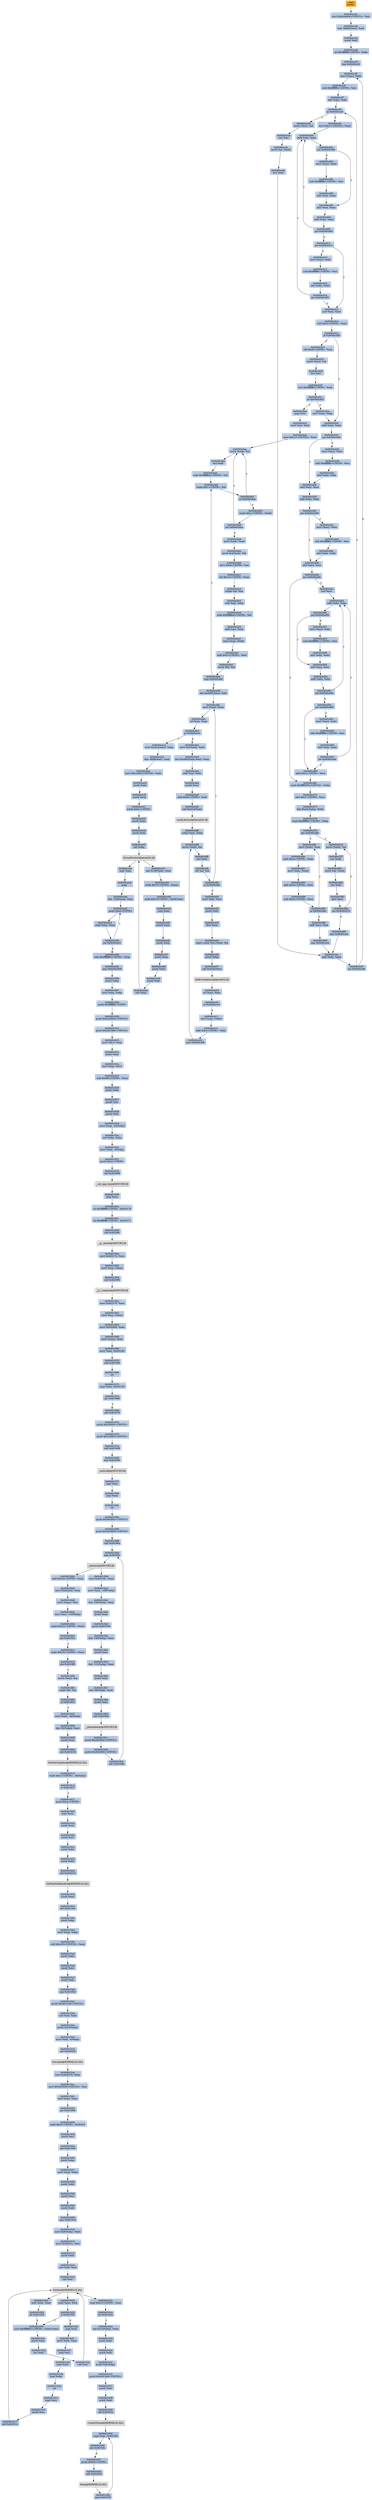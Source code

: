 digraph G {
node[shape=rectangle,style=filled,fillcolor=lightsteelblue,color=lightsteelblue]
bgcolor="transparent"
a0x0040ccd0pusha_[label="start\npusha ",color="lightgrey",fillcolor="orange"];
a0x0040ccd1movl_0x40a000UINT32_esi[label="0x0040ccd1\nmovl $0x40a000<UINT32>, %esi"];
a0x0040ccd6leal__36864esi__edi[label="0x0040ccd6\nleal -36864(%esi), %edi"];
a0x0040ccdcpushl_edi[label="0x0040ccdc\npushl %edi"];
a0x0040ccddorl_0xffffffffUINT8_ebp[label="0x0040ccdd\norl $0xffffffff<UINT8>, %ebp"];
a0x0040cce0jmp_0x0040ccf2[label="0x0040cce0\njmp 0x0040ccf2"];
a0x0040ccf2movl_esi__ebx[label="0x0040ccf2\nmovl (%esi), %ebx"];
a0x0040ccf4subl_0xfffffffcUINT8_esi[label="0x0040ccf4\nsubl $0xfffffffc<UINT8>, %esi"];
a0x0040ccf7adcl_ebx_ebx[label="0x0040ccf7\nadcl %ebx, %ebx"];
a0x0040ccf9jb_0x0040cce8[label="0x0040ccf9\njb 0x0040cce8"];
a0x0040cce8movb_esi__al[label="0x0040cce8\nmovb (%esi), %al"];
a0x0040cceaincl_esi[label="0x0040ccea\nincl %esi"];
a0x0040ccebmovb_al_edi_[label="0x0040cceb\nmovb %al, (%edi)"];
a0x0040ccedincl_edi[label="0x0040cced\nincl %edi"];
a0x0040cceeaddl_ebx_ebx[label="0x0040ccee\naddl %ebx, %ebx"];
a0x0040ccf0jne_0x0040ccf9[label="0x0040ccf0\njne 0x0040ccf9"];
a0x0040ccfbmovl_0x1UINT32_eax[label="0x0040ccfb\nmovl $0x1<UINT32>, %eax"];
a0x0040cd00addl_ebx_ebx[label="0x0040cd00\naddl %ebx, %ebx"];
a0x0040cd02jne_0x0040cd0b[label="0x0040cd02\njne 0x0040cd0b"];
a0x0040cd0badcl_eax_eax[label="0x0040cd0b\nadcl %eax, %eax"];
a0x0040cd0daddl_ebx_ebx[label="0x0040cd0d\naddl %ebx, %ebx"];
a0x0040cd0fjae_0x0040cd00[label="0x0040cd0f\njae 0x0040cd00"];
a0x0040cd11jne_0x0040cd1c[label="0x0040cd11\njne 0x0040cd1c"];
a0x0040cd1cxorl_ecx_ecx[label="0x0040cd1c\nxorl %ecx, %ecx"];
a0x0040cd1esubl_0x3UINT8_eax[label="0x0040cd1e\nsubl $0x3<UINT8>, %eax"];
a0x0040cd21jb_0x0040cd30[label="0x0040cd21\njb 0x0040cd30"];
a0x0040cd23shll_0x8UINT8_eax[label="0x0040cd23\nshll $0x8<UINT8>, %eax"];
a0x0040cd26movb_esi__al[label="0x0040cd26\nmovb (%esi), %al"];
a0x0040cd28incl_esi[label="0x0040cd28\nincl %esi"];
a0x0040cd29xorl_0xffffffffUINT8_eax[label="0x0040cd29\nxorl $0xffffffff<UINT8>, %eax"];
a0x0040cd2cje_0x0040cda2[label="0x0040cd2c\nje 0x0040cda2"];
a0x0040cd2emovl_eax_ebp[label="0x0040cd2e\nmovl %eax, %ebp"];
a0x0040cd30addl_ebx_ebx[label="0x0040cd30\naddl %ebx, %ebx"];
a0x0040cd32jne_0x0040cd3b[label="0x0040cd32\njne 0x0040cd3b"];
a0x0040cd3badcl_ecx_ecx[label="0x0040cd3b\nadcl %ecx, %ecx"];
a0x0040cd3daddl_ebx_ebx[label="0x0040cd3d\naddl %ebx, %ebx"];
a0x0040cd3fjne_0x0040cd48[label="0x0040cd3f\njne 0x0040cd48"];
a0x0040cd48adcl_ecx_ecx[label="0x0040cd48\nadcl %ecx, %ecx"];
a0x0040cd4ajne_0x0040cd6c[label="0x0040cd4a\njne 0x0040cd6c"];
a0x0040cd6ccmpl_0xfffff300UINT32_ebp[label="0x0040cd6c\ncmpl $0xfffff300<UINT32>, %ebp"];
a0x0040cd72adcl_0x1UINT8_ecx[label="0x0040cd72\nadcl $0x1<UINT8>, %ecx"];
a0x0040cd75leal_ediebp__edx[label="0x0040cd75\nleal (%edi,%ebp), %edx"];
a0x0040cd78cmpl_0xfffffffcUINT8_ebp[label="0x0040cd78\ncmpl $0xfffffffc<UINT8>, %ebp"];
a0x0040cd7bjbe_0x0040cd8c[label="0x0040cd7b\njbe 0x0040cd8c"];
a0x0040cd8cmovl_edx__eax[label="0x0040cd8c\nmovl (%edx), %eax"];
a0x0040cd8eaddl_0x4UINT8_edx[label="0x0040cd8e\naddl $0x4<UINT8>, %edx"];
a0x0040cd91movl_eax_edi_[label="0x0040cd91\nmovl %eax, (%edi)"];
a0x0040cd93addl_0x4UINT8_edi[label="0x0040cd93\naddl $0x4<UINT8>, %edi"];
a0x0040cd96subl_0x4UINT8_ecx[label="0x0040cd96\nsubl $0x4<UINT8>, %ecx"];
a0x0040cd99ja_0x0040cd8c[label="0x0040cd99\nja 0x0040cd8c"];
a0x0040cd9baddl_ecx_edi[label="0x0040cd9b\naddl %ecx, %edi"];
a0x0040cd9djmp_0x0040ccee[label="0x0040cd9d\njmp 0x0040ccee"];
a0x0040cd13movl_esi__ebx[label="0x0040cd13\nmovl (%esi), %ebx"];
a0x0040cd15subl_0xfffffffcUINT8_esi[label="0x0040cd15\nsubl $0xfffffffc<UINT8>, %esi"];
a0x0040cd18adcl_ebx_ebx[label="0x0040cd18\nadcl %ebx, %ebx"];
a0x0040cd1ajae_0x0040cd00[label="0x0040cd1a\njae 0x0040cd00"];
a0x0040cd41movl_esi__ebx[label="0x0040cd41\nmovl (%esi), %ebx"];
a0x0040cd43subl_0xfffffffcUINT8_esi[label="0x0040cd43\nsubl $0xfffffffc<UINT8>, %esi"];
a0x0040cd46adcl_ebx_ebx[label="0x0040cd46\nadcl %ebx, %ebx"];
a0x0040cd7dmovb_edx__al[label="0x0040cd7d\nmovb (%edx), %al"];
a0x0040cd7fincl_edx[label="0x0040cd7f\nincl %edx"];
a0x0040cd80movb_al_edi_[label="0x0040cd80\nmovb %al, (%edi)"];
a0x0040cd82incl_edi[label="0x0040cd82\nincl %edi"];
a0x0040cd83decl_ecx[label="0x0040cd83\ndecl %ecx"];
a0x0040cd84jne_0x0040cd7d[label="0x0040cd84\njne 0x0040cd7d"];
a0x0040cd86jmp_0x0040ccee[label="0x0040cd86\njmp 0x0040ccee"];
a0x0040cd04movl_esi__ebx[label="0x0040cd04\nmovl (%esi), %ebx"];
a0x0040cd06subl_0xfffffffcUINT8_esi[label="0x0040cd06\nsubl $0xfffffffc<UINT8>, %esi"];
a0x0040cd09adcl_ebx_ebx[label="0x0040cd09\nadcl %ebx, %ebx"];
a0x0040cd4cincl_ecx[label="0x0040cd4c\nincl %ecx"];
a0x0040cd4daddl_ebx_ebx[label="0x0040cd4d\naddl %ebx, %ebx"];
a0x0040cd4fjne_0x0040cd58[label="0x0040cd4f\njne 0x0040cd58"];
a0x0040cd58adcl_ecx_ecx[label="0x0040cd58\nadcl %ecx, %ecx"];
a0x0040cd5aaddl_ebx_ebx[label="0x0040cd5a\naddl %ebx, %ebx"];
a0x0040cd5cjae_0x0040cd4d[label="0x0040cd5c\njae 0x0040cd4d"];
a0x0040cd5ejne_0x0040cd69[label="0x0040cd5e\njne 0x0040cd69"];
a0x0040cd69addl_0x2UINT8_ecx[label="0x0040cd69\naddl $0x2<UINT8>, %ecx"];
a0x0040cd34movl_esi__ebx[label="0x0040cd34\nmovl (%esi), %ebx"];
a0x0040cd36subl_0xfffffffcUINT8_esi[label="0x0040cd36\nsubl $0xfffffffc<UINT8>, %esi"];
a0x0040cd39adcl_ebx_ebx[label="0x0040cd39\nadcl %ebx, %ebx"];
a0x0040cd60movl_esi__ebx[label="0x0040cd60\nmovl (%esi), %ebx"];
a0x0040cd62subl_0xfffffffcUINT8_esi[label="0x0040cd62\nsubl $0xfffffffc<UINT8>, %esi"];
a0x0040cd65adcl_ebx_ebx[label="0x0040cd65\nadcl %ebx, %ebx"];
a0x0040cd67jae_0x0040cd4d[label="0x0040cd67\njae 0x0040cd4d"];
a0x0040cd51movl_esi__ebx[label="0x0040cd51\nmovl (%esi), %ebx"];
a0x0040cd53subl_0xfffffffcUINT8_esi[label="0x0040cd53\nsubl $0xfffffffc<UINT8>, %esi"];
a0x0040cd56adcl_ebx_ebx[label="0x0040cd56\nadcl %ebx, %ebx"];
a0x0040cda2popl_esi[label="0x0040cda2\npopl %esi"];
a0x0040cda3movl_esi_edi[label="0x0040cda3\nmovl %esi, %edi"];
a0x0040cda5movl_0x13UINT32_ecx[label="0x0040cda5\nmovl $0x13<UINT32>, %ecx"];
a0x0040cdaamovb_edi__al[label="0x0040cdaa\nmovb (%edi), %al"];
a0x0040cdacincl_edi[label="0x0040cdac\nincl %edi"];
a0x0040cdadsubb_0xffffffe8UINT8_al[label="0x0040cdad\nsubb $0xffffffe8<UINT8>, %al"];
a0x0040cdafcmpb_0x1UINT8_al[label="0x0040cdaf\ncmpb $0x1<UINT8>, %al"];
a0x0040cdb1ja_0x0040cdaa[label="0x0040cdb1\nja 0x0040cdaa"];
a0x0040cdb3cmpb_0x1UINT8_edi_[label="0x0040cdb3\ncmpb $0x1<UINT8>, (%edi)"];
a0x0040cdb6jne_0x0040cdaa[label="0x0040cdb6\njne 0x0040cdaa"];
a0x0040cdb8movl_edi__eax[label="0x0040cdb8\nmovl (%edi), %eax"];
a0x0040cdbamovb_0x4edi__bl[label="0x0040cdba\nmovb 0x4(%edi), %bl"];
a0x0040cdbdshrw_0x8UINT8_ax[label="0x0040cdbd\nshrw $0x8<UINT8>, %ax"];
a0x0040cdc1roll_0x10UINT8_eax[label="0x0040cdc1\nroll $0x10<UINT8>, %eax"];
a0x0040cdc4xchgb_al_ah[label="0x0040cdc4\nxchgb %al, %ah"];
a0x0040cdc6subl_edi_eax[label="0x0040cdc6\nsubl %edi, %eax"];
a0x0040cdc8subb_0xffffffe8UINT8_bl[label="0x0040cdc8\nsubb $0xffffffe8<UINT8>, %bl"];
a0x0040cdcbaddl_esi_eax[label="0x0040cdcb\naddl %esi, %eax"];
a0x0040cdcdmovl_eax_edi_[label="0x0040cdcd\nmovl %eax, (%edi)"];
a0x0040cdcfaddl_0x5UINT8_edi[label="0x0040cdcf\naddl $0x5<UINT8>, %edi"];
a0x0040cdd2movb_bl_al[label="0x0040cdd2\nmovb %bl, %al"];
a0x0040cdd4loop_0x0040cdaf[label="0x0040cdd4\nloop 0x0040cdaf"];
a0x0040cdd6leal_0xa000esi__edi[label="0x0040cdd6\nleal 0xa000(%esi), %edi"];
a0x0040cddcmovl_edi__eax[label="0x0040cddc\nmovl (%edi), %eax"];
a0x0040cddeorl_eax_eax[label="0x0040cdde\norl %eax, %eax"];
a0x0040cde0je_0x0040ce1e[label="0x0040cde0\nje 0x0040ce1e"];
a0x0040cde2movl_0x4edi__ebx[label="0x0040cde2\nmovl 0x4(%edi), %ebx"];
a0x0040cde5leal_0xc060eaxesi__eax[label="0x0040cde5\nleal 0xc060(%eax,%esi), %eax"];
a0x0040cdecaddl_esi_ebx[label="0x0040cdec\naddl %esi, %ebx"];
a0x0040cdeepushl_eax[label="0x0040cdee\npushl %eax"];
a0x0040cdefaddl_0x8UINT8_edi[label="0x0040cdef\naddl $0x8<UINT8>, %edi"];
a0x0040cdf2call_0xc0c4esi_[label="0x0040cdf2\ncall 0xc0c4(%esi)"];
LoadLibraryA_kernel32_dll[label="LoadLibraryA@kernel32.dll",color="lightgrey",fillcolor="lightgrey"];
a0x0040cdf8xchgl_eax_ebp[label="0x0040cdf8\nxchgl %eax, %ebp"];
a0x0040cdf9movb_edi__al[label="0x0040cdf9\nmovb (%edi), %al"];
a0x0040cdfbincl_edi[label="0x0040cdfb\nincl %edi"];
a0x0040cdfcorb_al_al[label="0x0040cdfc\norb %al, %al"];
a0x0040cdfeje_0x0040cddc[label="0x0040cdfe\nje 0x0040cddc"];
a0x0040ce00movl_edi_ecx[label="0x0040ce00\nmovl %edi, %ecx"];
a0x0040ce02pushl_edi[label="0x0040ce02\npushl %edi"];
a0x0040ce03decl_eax[label="0x0040ce03\ndecl %eax"];
a0x0040ce04repnz_scasb_es_edi__al[label="0x0040ce04\nrepnz scasb %es:(%edi), %al"];
a0x0040ce06pushl_ebp[label="0x0040ce06\npushl %ebp"];
a0x0040ce07call_0xc0c8esi_[label="0x0040ce07\ncall 0xc0c8(%esi)"];
GetProcAddress_kernel32_dll[label="GetProcAddress@kernel32.dll",color="lightgrey",fillcolor="lightgrey"];
a0x0040ce0dorl_eax_eax[label="0x0040ce0d\norl %eax, %eax"];
a0x0040ce0fje_0x0040ce18[label="0x0040ce0f\nje 0x0040ce18"];
a0x0040ce11movl_eax_ebx_[label="0x0040ce11\nmovl %eax, (%ebx)"];
a0x0040ce13addl_0x4UINT8_ebx[label="0x0040ce13\naddl $0x4<UINT8>, %ebx"];
a0x0040ce16jmp_0x0040cdf9[label="0x0040ce16\njmp 0x0040cdf9"];
a0x0040ce1emovl_0xc0ccesi__ebp[label="0x0040ce1e\nmovl 0xc0cc(%esi), %ebp"];
a0x0040ce24leal__4096esi__edi[label="0x0040ce24\nleal -4096(%esi), %edi"];
a0x0040ce2amovl_0x1000UINT32_ebx[label="0x0040ce2a\nmovl $0x1000<UINT32>, %ebx"];
a0x0040ce2fpushl_eax[label="0x0040ce2f\npushl %eax"];
a0x0040ce30pushl_esp[label="0x0040ce30\npushl %esp"];
a0x0040ce31pushl_0x4UINT8[label="0x0040ce31\npushl $0x4<UINT8>"];
a0x0040ce33pushl_ebx[label="0x0040ce33\npushl %ebx"];
a0x0040ce34pushl_edi[label="0x0040ce34\npushl %edi"];
a0x0040ce35call_ebp[label="0x0040ce35\ncall %ebp"];
VirtualProtect_kernel32_dll[label="VirtualProtect@kernel32.dll",color="lightgrey",fillcolor="lightgrey"];
a0x0040ce37leal_0x1ffedi__eax[label="0x0040ce37\nleal 0x1ff(%edi), %eax"];
a0x0040ce3dandb_0x7fUINT8_eax_[label="0x0040ce3d\nandb $0x7f<UINT8>, (%eax)"];
a0x0040ce40andb_0x7fUINT8_0x28eax_[label="0x0040ce40\nandb $0x7f<UINT8>, 0x28(%eax)"];
a0x0040ce44popl_eax[label="0x0040ce44\npopl %eax"];
a0x0040ce45pushl_eax[label="0x0040ce45\npushl %eax"];
a0x0040ce46pushl_esp[label="0x0040ce46\npushl %esp"];
a0x0040ce47pushl_eax[label="0x0040ce47\npushl %eax"];
a0x0040ce48pushl_ebx[label="0x0040ce48\npushl %ebx"];
a0x0040ce49pushl_edi[label="0x0040ce49\npushl %edi"];
a0x0040ce4acall_ebp[label="0x0040ce4a\ncall %ebp"];
a0x0040ce4cpopl_eax[label="0x0040ce4c\npopl %eax"];
a0x0040ce4dpopa_[label="0x0040ce4d\npopa "];
a0x0040ce4eleal__128esp__eax[label="0x0040ce4e\nleal -128(%esp), %eax"];
a0x0040ce52pushl_0x0UINT8[label="0x0040ce52\npushl $0x0<UINT8>"];
a0x0040ce54cmpl_eax_esp[label="0x0040ce54\ncmpl %eax, %esp"];
a0x0040ce56jne_0x0040ce52[label="0x0040ce56\njne 0x0040ce52"];
a0x0040ce58subl_0xffffff80UINT8_esp[label="0x0040ce58\nsubl $0xffffff80<UINT8>, %esp"];
a0x0040ce5bjmp_0x00401806[label="0x0040ce5b\njmp 0x00401806"];
a0x00401806pushl_ebp[label="0x00401806\npushl %ebp"];
a0x00401807movl_esp_ebp[label="0x00401807\nmovl %esp, %ebp"];
a0x00401809pushl_0xffffffffUINT8[label="0x00401809\npushl $0xffffffff<UINT8>"];
a0x0040180bpushl_0x4020d0UINT32[label="0x0040180b\npushl $0x4020d0<UINT32>"];
a0x00401810pushl_0x401990UINT32[label="0x00401810\npushl $0x401990<UINT32>"];
a0x00401815movl_fs_0_eax[label="0x00401815\nmovl %fs:0, %eax"];
a0x0040181bpushl_eax[label="0x0040181b\npushl %eax"];
a0x0040181cmovl_esp_fs_0[label="0x0040181c\nmovl %esp, %fs:0"];
a0x00401823subl_0x68UINT8_esp[label="0x00401823\nsubl $0x68<UINT8>, %esp"];
a0x00401826pushl_ebx[label="0x00401826\npushl %ebx"];
a0x00401827pushl_esi[label="0x00401827\npushl %esi"];
a0x00401828pushl_edi[label="0x00401828\npushl %edi"];
a0x00401829movl_esp__24ebp_[label="0x00401829\nmovl %esp, -24(%ebp)"];
a0x0040182cxorl_ebx_ebx[label="0x0040182c\nxorl %ebx, %ebx"];
a0x0040182emovl_ebx__4ebp_[label="0x0040182e\nmovl %ebx, -4(%ebp)"];
a0x00401831pushl_0x2UINT8[label="0x00401831\npushl $0x2<UINT8>"];
a0x00401833call_0x402088[label="0x00401833\ncall 0x402088"];
a__set_app_type_MSVCRT_dll[label="__set_app_type@MSVCRT.dll",color="lightgrey",fillcolor="lightgrey"];
a0x00401839popl_ecx[label="0x00401839\npopl %ecx"];
a0x0040183aorl_0xffffffffUINT8_0x403178[label="0x0040183a\norl $0xffffffff<UINT8>, 0x403178"];
a0x00401841orl_0xffffffffUINT8_0x40317c[label="0x00401841\norl $0xffffffff<UINT8>, 0x40317c"];
a0x00401848call_0x40208c[label="0x00401848\ncall 0x40208c"];
a__p__fmode_MSVCRT_dll[label="__p__fmode@MSVCRT.dll",color="lightgrey",fillcolor="lightgrey"];
a0x0040184emovl_0x403174_ecx[label="0x0040184e\nmovl 0x403174, %ecx"];
a0x00401854movl_ecx_eax_[label="0x00401854\nmovl %ecx, (%eax)"];
a0x00401856call_0x402090[label="0x00401856\ncall 0x402090"];
a__p__commode_MSVCRT_dll[label="__p__commode@MSVCRT.dll",color="lightgrey",fillcolor="lightgrey"];
a0x0040185cmovl_0x403170_ecx[label="0x0040185c\nmovl 0x403170, %ecx"];
a0x00401862movl_ecx_eax_[label="0x00401862\nmovl %ecx, (%eax)"];
a0x00401864movl_0x402094_eax[label="0x00401864\nmovl 0x402094, %eax"];
a0x00401869movl_eax__eax[label="0x00401869\nmovl (%eax), %eax"];
a0x0040186bmovl_eax_0x403180[label="0x0040186b\nmovl %eax, 0x403180"];
a0x00401870call_0x401985[label="0x00401870\ncall 0x401985"];
a0x00401985ret[label="0x00401985\nret"];
a0x00401875cmpl_ebx_0x403150[label="0x00401875\ncmpl %ebx, 0x403150"];
a0x0040187bjne_0x401889[label="0x0040187b\njne 0x401889"];
a0x00401889call_0x401970[label="0x00401889\ncall 0x401970"];
a0x00401970pushl_0x30000UINT32[label="0x00401970\npushl $0x30000<UINT32>"];
a0x00401975pushl_0x10000UINT32[label="0x00401975\npushl $0x10000<UINT32>"];
a0x0040197acall_0x401996[label="0x0040197a\ncall 0x401996"];
a0x00401996jmp_0x402080[label="0x00401996\njmp 0x402080"];
a_controlfp_MSVCRT_dll[label="_controlfp@MSVCRT.dll",color="lightgrey",fillcolor="lightgrey"];
a0x0040197fpopl_ecx[label="0x0040197f\npopl %ecx"];
a0x00401980popl_ecx[label="0x00401980\npopl %ecx"];
a0x00401981ret[label="0x00401981\nret"];
a0x0040188epushl_0x40300cUINT32[label="0x0040188e\npushl $0x40300c<UINT32>"];
a0x00401893pushl_0x403008UINT32[label="0x00401893\npushl $0x403008<UINT32>"];
a0x00401898call_0x40196a[label="0x00401898\ncall 0x40196a"];
a0x0040196ajmp_0x40209c[label="0x0040196a\njmp 0x40209c"];
a_initterm_MSVCRT_dll[label="_initterm@MSVCRT.dll",color="lightgrey",fillcolor="lightgrey"];
a0x0040189dmovl_0x40316c_eax[label="0x0040189d\nmovl 0x40316c, %eax"];
a0x004018a2movl_eax__108ebp_[label="0x004018a2\nmovl %eax, -108(%ebp)"];
a0x004018a5leal__108ebp__eax[label="0x004018a5\nleal -108(%ebp), %eax"];
a0x004018a8pushl_eax[label="0x004018a8\npushl %eax"];
a0x004018a9pushl_0x403168[label="0x004018a9\npushl 0x403168"];
a0x004018afleal__100ebp__eax[label="0x004018af\nleal -100(%ebp), %eax"];
a0x004018b2pushl_eax[label="0x004018b2\npushl %eax"];
a0x004018b3leal__112ebp__eax[label="0x004018b3\nleal -112(%ebp), %eax"];
a0x004018b6pushl_eax[label="0x004018b6\npushl %eax"];
a0x004018b7leal__96ebp__eax[label="0x004018b7\nleal -96(%ebp), %eax"];
a0x004018bapushl_eax[label="0x004018ba\npushl %eax"];
a0x004018bbcall_0x4020a0[label="0x004018bb\ncall 0x4020a0"];
a__getmainargs_MSVCRT_dll[label="__getmainargs@MSVCRT.dll",color="lightgrey",fillcolor="lightgrey"];
a0x004018c1pushl_0x403004UINT32[label="0x004018c1\npushl $0x403004<UINT32>"];
a0x004018c6pushl_0x403000UINT32[label="0x004018c6\npushl $0x403000<UINT32>"];
a0x004018cbcall_0x40196a[label="0x004018cb\ncall 0x40196a"];
a0x004018d0addl_0x24UINT8_esp[label="0x004018d0\naddl $0x24<UINT8>, %esp"];
a0x004018d3movl_0x4020a4_eax[label="0x004018d3\nmovl 0x4020a4, %eax"];
a0x004018d8movl_eax__esi[label="0x004018d8\nmovl (%eax), %esi"];
a0x004018damovl_esi__116ebp_[label="0x004018da\nmovl %esi, -116(%ebp)"];
a0x004018ddcmpb_0x22UINT8_esi_[label="0x004018dd\ncmpb $0x22<UINT8>, (%esi)"];
a0x004018e0jne_0x40191c[label="0x004018e0\njne 0x40191c"];
a0x0040191ccmpb_0x20UINT8_esi_[label="0x0040191c\ncmpb $0x20<UINT8>, (%esi)"];
a0x0040191fjbe_0x4018f9[label="0x0040191f\njbe 0x4018f9"];
a0x004018f9movb_esi__al[label="0x004018f9\nmovb (%esi), %al"];
a0x004018fbcmpb_bl_al[label="0x004018fb\ncmpb %bl, %al"];
a0x004018fdje_0x401903[label="0x004018fd\nje 0x401903"];
a0x00401903movl_ebx__48ebp_[label="0x00401903\nmovl %ebx, -48(%ebp)"];
a0x00401906leal__92ebp__eax[label="0x00401906\nleal -92(%ebp), %eax"];
a0x00401909pushl_eax[label="0x00401909\npushl %eax"];
a0x0040190acall_0x402018[label="0x0040190a\ncall 0x402018"];
GetStartupInfoA_KERNEL32_DLL[label="GetStartupInfoA@KERNEL32.DLL",color="lightgrey",fillcolor="lightgrey"];
a0x00401910testb_0x1UINT8__48ebp_[label="0x00401910\ntestb $0x1<UINT8>, -48(%ebp)"];
a0x00401914je_0x401927[label="0x00401914\nje 0x401927"];
a0x00401927pushl_0xaUINT8[label="0x00401927\npushl $0xa<UINT8>"];
a0x00401929popl_eax[label="0x00401929\npopl %eax"];
a0x0040192apushl_eax[label="0x0040192a\npushl %eax"];
a0x0040192bpushl_esi[label="0x0040192b\npushl %esi"];
a0x0040192cpushl_ebx[label="0x0040192c\npushl %ebx"];
a0x0040192dpushl_ebx[label="0x0040192d\npushl %ebx"];
a0x0040192ecall_0x402014[label="0x0040192e\ncall 0x402014"];
GetModuleHandleA_KERNEL32_DLL[label="GetModuleHandleA@KERNEL32.DLL",color="lightgrey",fillcolor="lightgrey"];
a0x00401934pushl_eax[label="0x00401934\npushl %eax"];
a0x00401935call_0x40159c[label="0x00401935\ncall 0x40159c"];
a0x0040159cpushl_ebp[label="0x0040159c\npushl %ebp"];
a0x0040159dmovl_esp_ebp[label="0x0040159d\nmovl %esp, %ebp"];
a0x0040159fsubl_0x210UINT32_esp[label="0x0040159f\nsubl $0x210<UINT32>, %esp"];
a0x004015a5pushl_ebx[label="0x004015a5\npushl %ebx"];
a0x004015a6pushl_esi[label="0x004015a6\npushl %esi"];
a0x004015a7pushl_edi[label="0x004015a7\npushl %edi"];
a0x004015a8jmp_0x4015b3[label="0x004015a8\njmp 0x4015b3"];
a0x004015b3pushl_0x403148UINT32[label="0x004015b3\npushl $0x403148<UINT32>"];
a0x004015b8xorl_edi_edi[label="0x004015b8\nxorl %edi, %edi"];
a0x004015bapushl_0x10ebp_[label="0x004015ba\npushl 0x10(%ebp)"];
a0x004015bdmovl_edi__4ebp_[label="0x004015bd\nmovl %edi, -4(%ebp)"];
a0x004015c0call_0x402020[label="0x004015c0\ncall 0x402020"];
lstrcmpA_KERNEL32_DLL[label="lstrcmpA@KERNEL32.DLL",color="lightgrey",fillcolor="lightgrey"];
a0x004015c6movl_0x402070_ebx[label="0x004015c6\nmovl 0x402070, %ebx"];
a0x004015ccmovl_0x403050UINT32_esi[label="0x004015cc\nmovl $0x403050<UINT32>, %esi"];
a0x004015d1testl_eax_eax[label="0x004015d1\ntestl %eax, %eax"];
a0x004015d3jne_0x401606[label="0x004015d3\njne 0x401606"];
a0x00401606andb_0x0UINT8_0x4030cf[label="0x00401606\nandb $0x0<UINT8>, 0x4030cf"];
a0x0040160dpushl_esi[label="0x0040160d\npushl %esi"];
a0x0040160ecall_0x401000[label="0x0040160e\ncall 0x401000"];
a0x00401000pushl_ebp[label="0x00401000\npushl %ebp"];
a0x00401001movl_esp_ebp[label="0x00401001\nmovl %esp, %ebp"];
a0x00401003pushl_ebx[label="0x00401003\npushl %ebx"];
a0x00401004pushl_esi[label="0x00401004\npushl %esi"];
a0x00401005pushl_edi[label="0x00401005\npushl %edi"];
a0x00401006jmp_0x401016[label="0x00401006\njmp 0x401016"];
a0x00401016movl_0x8ebp__ebx[label="0x00401016\nmovl 0x8(%ebp), %ebx"];
a0x00401019movl_0x40201c_esi[label="0x00401019\nmovl 0x40201c, %esi"];
a0x0040101fpushl_ebx[label="0x0040101f\npushl %ebx"];
a0x00401020xorl_edi_edi[label="0x00401020\nxorl %edi, %edi"];
a0x00401022call_esi[label="0x00401022\ncall %esi"];
lstrlenA_KERNEL32_DLL[label="lstrlenA@KERNEL32.DLL",color="lightgrey",fillcolor="lightgrey"];
a0x00401024testl_eax_eax[label="0x00401024\ntestl %eax, %eax"];
a0x00401026jle_0x401034[label="0x00401026\njle 0x401034"];
a0x00401028xorb_0xffffffa5UINT8_ediebx_[label="0x00401028\nxorb $0xffffffa5<UINT8>, (%edi,%ebx)"];
a0x0040102cpushl_ebx[label="0x0040102c\npushl %ebx"];
a0x0040102dincl_edi[label="0x0040102d\nincl %edi"];
a0x0040102ecall_esi[label="0x0040102e\ncall %esi"];
a0x00401030cmpl_eax_edi[label="0x00401030\ncmpl %eax, %edi"];
a0x00401032jl_0x401028[label="0x00401032\njl 0x401028"];
a0x00401034popl_edi[label="0x00401034\npopl %edi"];
a0x00401035movl_ebx_eax[label="0x00401035\nmovl %ebx, %eax"];
a0x00401037popl_esi[label="0x00401037\npopl %esi"];
a0x00401038popl_ebx[label="0x00401038\npopl %ebx"];
a0x00401039popl_ebp[label="0x00401039\npopl %ebp"];
a0x0040103aret[label="0x0040103a\nret"];
a0x00401613popl_ecx[label="0x00401613\npopl %ecx"];
a0x00401614pushl_esi[label="0x00401614\npushl %esi"];
a0x00401615call_0x40201c[label="0x00401615\ncall 0x40201c"];
a0x0040161bcmpl_0x1fUINT8_eax[label="0x0040161b\ncmpl $0x1f<UINT8>, %eax"];
a0x0040161ejle_0x40162a[label="0x0040161e\njle 0x40162a"];
a0x0040162aleal_0x10ebp__eax[label="0x0040162a\nleal 0x10(%ebp), %eax"];
a0x0040162dpushl_eax[label="0x0040162d\npushl %eax"];
a0x0040162epushl_edi[label="0x0040162e\npushl %edi"];
a0x0040162fpushl_0x8ebp_[label="0x0040162f\npushl 0x8(%ebp)"];
a0x00401632pushl_0x401368UINT32[label="0x00401632\npushl $0x401368<UINT32>"];
a0x00401637pushl_edi[label="0x00401637\npushl %edi"];
a0x00401638pushl_edi[label="0x00401638\npushl %edi"];
a0x00401639call_0x40202c[label="0x00401639\ncall 0x40202c"];
CreateThread_KERNEL32_DLL[label="CreateThread@KERNEL32.DLL",color="lightgrey",fillcolor="lightgrey"];
a0x0040163fcmpl_edi_0x403164[label="0x0040163f\ncmpl %edi, 0x403164"];
a0x00401645jne_0x4015dc[label="0x00401645\njne 0x4015dc"];
a0x00401647pushl_0x64UINT8[label="0x00401647\npushl $0x64<UINT8>"];
a0x00401649call_0x402028[label="0x00401649\ncall 0x402028"];
Sleep_KERNEL32_DLL[label="Sleep@KERNEL32.DLL",color="lightgrey",fillcolor="lightgrey"];
a0x0040164fjmp_0x40163f[label="0x0040164f\njmp 0x40163f"];
a0x0040ccd0pusha_ -> a0x0040ccd1movl_0x40a000UINT32_esi [color="#000000"];
a0x0040ccd1movl_0x40a000UINT32_esi -> a0x0040ccd6leal__36864esi__edi [color="#000000"];
a0x0040ccd6leal__36864esi__edi -> a0x0040ccdcpushl_edi [color="#000000"];
a0x0040ccdcpushl_edi -> a0x0040ccddorl_0xffffffffUINT8_ebp [color="#000000"];
a0x0040ccddorl_0xffffffffUINT8_ebp -> a0x0040cce0jmp_0x0040ccf2 [color="#000000"];
a0x0040cce0jmp_0x0040ccf2 -> a0x0040ccf2movl_esi__ebx [color="#000000"];
a0x0040ccf2movl_esi__ebx -> a0x0040ccf4subl_0xfffffffcUINT8_esi [color="#000000"];
a0x0040ccf4subl_0xfffffffcUINT8_esi -> a0x0040ccf7adcl_ebx_ebx [color="#000000"];
a0x0040ccf7adcl_ebx_ebx -> a0x0040ccf9jb_0x0040cce8 [color="#000000"];
a0x0040ccf9jb_0x0040cce8 -> a0x0040cce8movb_esi__al [color="#000000",label="T"];
a0x0040cce8movb_esi__al -> a0x0040cceaincl_esi [color="#000000"];
a0x0040cceaincl_esi -> a0x0040ccebmovb_al_edi_ [color="#000000"];
a0x0040ccebmovb_al_edi_ -> a0x0040ccedincl_edi [color="#000000"];
a0x0040ccedincl_edi -> a0x0040cceeaddl_ebx_ebx [color="#000000"];
a0x0040cceeaddl_ebx_ebx -> a0x0040ccf0jne_0x0040ccf9 [color="#000000"];
a0x0040ccf0jne_0x0040ccf9 -> a0x0040ccf9jb_0x0040cce8 [color="#000000",label="T"];
a0x0040ccf0jne_0x0040ccf9 -> a0x0040ccf2movl_esi__ebx [color="#000000",label="F"];
a0x0040ccf9jb_0x0040cce8 -> a0x0040ccfbmovl_0x1UINT32_eax [color="#000000",label="F"];
a0x0040ccfbmovl_0x1UINT32_eax -> a0x0040cd00addl_ebx_ebx [color="#000000"];
a0x0040cd00addl_ebx_ebx -> a0x0040cd02jne_0x0040cd0b [color="#000000"];
a0x0040cd02jne_0x0040cd0b -> a0x0040cd0badcl_eax_eax [color="#000000",label="T"];
a0x0040cd0badcl_eax_eax -> a0x0040cd0daddl_ebx_ebx [color="#000000"];
a0x0040cd0daddl_ebx_ebx -> a0x0040cd0fjae_0x0040cd00 [color="#000000"];
a0x0040cd0fjae_0x0040cd00 -> a0x0040cd11jne_0x0040cd1c [color="#000000",label="F"];
a0x0040cd11jne_0x0040cd1c -> a0x0040cd1cxorl_ecx_ecx [color="#000000",label="T"];
a0x0040cd1cxorl_ecx_ecx -> a0x0040cd1esubl_0x3UINT8_eax [color="#000000"];
a0x0040cd1esubl_0x3UINT8_eax -> a0x0040cd21jb_0x0040cd30 [color="#000000"];
a0x0040cd21jb_0x0040cd30 -> a0x0040cd23shll_0x8UINT8_eax [color="#000000",label="F"];
a0x0040cd23shll_0x8UINT8_eax -> a0x0040cd26movb_esi__al [color="#000000"];
a0x0040cd26movb_esi__al -> a0x0040cd28incl_esi [color="#000000"];
a0x0040cd28incl_esi -> a0x0040cd29xorl_0xffffffffUINT8_eax [color="#000000"];
a0x0040cd29xorl_0xffffffffUINT8_eax -> a0x0040cd2cje_0x0040cda2 [color="#000000"];
a0x0040cd2cje_0x0040cda2 -> a0x0040cd2emovl_eax_ebp [color="#000000",label="F"];
a0x0040cd2emovl_eax_ebp -> a0x0040cd30addl_ebx_ebx [color="#000000"];
a0x0040cd30addl_ebx_ebx -> a0x0040cd32jne_0x0040cd3b [color="#000000"];
a0x0040cd32jne_0x0040cd3b -> a0x0040cd3badcl_ecx_ecx [color="#000000",label="T"];
a0x0040cd3badcl_ecx_ecx -> a0x0040cd3daddl_ebx_ebx [color="#000000"];
a0x0040cd3daddl_ebx_ebx -> a0x0040cd3fjne_0x0040cd48 [color="#000000"];
a0x0040cd3fjne_0x0040cd48 -> a0x0040cd48adcl_ecx_ecx [color="#000000",label="T"];
a0x0040cd48adcl_ecx_ecx -> a0x0040cd4ajne_0x0040cd6c [color="#000000"];
a0x0040cd4ajne_0x0040cd6c -> a0x0040cd6ccmpl_0xfffff300UINT32_ebp [color="#000000",label="T"];
a0x0040cd6ccmpl_0xfffff300UINT32_ebp -> a0x0040cd72adcl_0x1UINT8_ecx [color="#000000"];
a0x0040cd72adcl_0x1UINT8_ecx -> a0x0040cd75leal_ediebp__edx [color="#000000"];
a0x0040cd75leal_ediebp__edx -> a0x0040cd78cmpl_0xfffffffcUINT8_ebp [color="#000000"];
a0x0040cd78cmpl_0xfffffffcUINT8_ebp -> a0x0040cd7bjbe_0x0040cd8c [color="#000000"];
a0x0040cd7bjbe_0x0040cd8c -> a0x0040cd8cmovl_edx__eax [color="#000000",label="T"];
a0x0040cd8cmovl_edx__eax -> a0x0040cd8eaddl_0x4UINT8_edx [color="#000000"];
a0x0040cd8eaddl_0x4UINT8_edx -> a0x0040cd91movl_eax_edi_ [color="#000000"];
a0x0040cd91movl_eax_edi_ -> a0x0040cd93addl_0x4UINT8_edi [color="#000000"];
a0x0040cd93addl_0x4UINT8_edi -> a0x0040cd96subl_0x4UINT8_ecx [color="#000000"];
a0x0040cd96subl_0x4UINT8_ecx -> a0x0040cd99ja_0x0040cd8c [color="#000000"];
a0x0040cd99ja_0x0040cd8c -> a0x0040cd9baddl_ecx_edi [color="#000000",label="F"];
a0x0040cd9baddl_ecx_edi -> a0x0040cd9djmp_0x0040ccee [color="#000000"];
a0x0040cd9djmp_0x0040ccee -> a0x0040cceeaddl_ebx_ebx [color="#000000"];
a0x0040cd11jne_0x0040cd1c -> a0x0040cd13movl_esi__ebx [color="#000000",label="F"];
a0x0040cd13movl_esi__ebx -> a0x0040cd15subl_0xfffffffcUINT8_esi [color="#000000"];
a0x0040cd15subl_0xfffffffcUINT8_esi -> a0x0040cd18adcl_ebx_ebx [color="#000000"];
a0x0040cd18adcl_ebx_ebx -> a0x0040cd1ajae_0x0040cd00 [color="#000000"];
a0x0040cd1ajae_0x0040cd00 -> a0x0040cd1cxorl_ecx_ecx [color="#000000",label="F"];
a0x0040cd21jb_0x0040cd30 -> a0x0040cd30addl_ebx_ebx [color="#000000",label="T"];
a0x0040cd3fjne_0x0040cd48 -> a0x0040cd41movl_esi__ebx [color="#000000",label="F"];
a0x0040cd41movl_esi__ebx -> a0x0040cd43subl_0xfffffffcUINT8_esi [color="#000000"];
a0x0040cd43subl_0xfffffffcUINT8_esi -> a0x0040cd46adcl_ebx_ebx [color="#000000"];
a0x0040cd46adcl_ebx_ebx -> a0x0040cd48adcl_ecx_ecx [color="#000000"];
a0x0040cd7bjbe_0x0040cd8c -> a0x0040cd7dmovb_edx__al [color="#000000",label="F"];
a0x0040cd7dmovb_edx__al -> a0x0040cd7fincl_edx [color="#000000"];
a0x0040cd7fincl_edx -> a0x0040cd80movb_al_edi_ [color="#000000"];
a0x0040cd80movb_al_edi_ -> a0x0040cd82incl_edi [color="#000000"];
a0x0040cd82incl_edi -> a0x0040cd83decl_ecx [color="#000000"];
a0x0040cd83decl_ecx -> a0x0040cd84jne_0x0040cd7d [color="#000000"];
a0x0040cd84jne_0x0040cd7d -> a0x0040cd7dmovb_edx__al [color="#000000",label="T"];
a0x0040cd84jne_0x0040cd7d -> a0x0040cd86jmp_0x0040ccee [color="#000000",label="F"];
a0x0040cd86jmp_0x0040ccee -> a0x0040cceeaddl_ebx_ebx [color="#000000"];
a0x0040cd02jne_0x0040cd0b -> a0x0040cd04movl_esi__ebx [color="#000000",label="F"];
a0x0040cd04movl_esi__ebx -> a0x0040cd06subl_0xfffffffcUINT8_esi [color="#000000"];
a0x0040cd06subl_0xfffffffcUINT8_esi -> a0x0040cd09adcl_ebx_ebx [color="#000000"];
a0x0040cd09adcl_ebx_ebx -> a0x0040cd0badcl_eax_eax [color="#000000"];
a0x0040cd4ajne_0x0040cd6c -> a0x0040cd4cincl_ecx [color="#000000",label="F"];
a0x0040cd4cincl_ecx -> a0x0040cd4daddl_ebx_ebx [color="#000000"];
a0x0040cd4daddl_ebx_ebx -> a0x0040cd4fjne_0x0040cd58 [color="#000000"];
a0x0040cd4fjne_0x0040cd58 -> a0x0040cd58adcl_ecx_ecx [color="#000000",label="T"];
a0x0040cd58adcl_ecx_ecx -> a0x0040cd5aaddl_ebx_ebx [color="#000000"];
a0x0040cd5aaddl_ebx_ebx -> a0x0040cd5cjae_0x0040cd4d [color="#000000"];
a0x0040cd5cjae_0x0040cd4d -> a0x0040cd5ejne_0x0040cd69 [color="#000000",label="F"];
a0x0040cd5ejne_0x0040cd69 -> a0x0040cd69addl_0x2UINT8_ecx [color="#000000",label="T"];
a0x0040cd69addl_0x2UINT8_ecx -> a0x0040cd6ccmpl_0xfffff300UINT32_ebp [color="#000000"];
a0x0040cd99ja_0x0040cd8c -> a0x0040cd8cmovl_edx__eax [color="#000000",label="T"];
a0x0040cd0fjae_0x0040cd00 -> a0x0040cd00addl_ebx_ebx [color="#000000",label="T"];
a0x0040cd32jne_0x0040cd3b -> a0x0040cd34movl_esi__ebx [color="#000000",label="F"];
a0x0040cd34movl_esi__ebx -> a0x0040cd36subl_0xfffffffcUINT8_esi [color="#000000"];
a0x0040cd36subl_0xfffffffcUINT8_esi -> a0x0040cd39adcl_ebx_ebx [color="#000000"];
a0x0040cd39adcl_ebx_ebx -> a0x0040cd3badcl_ecx_ecx [color="#000000"];
a0x0040cd5ejne_0x0040cd69 -> a0x0040cd60movl_esi__ebx [color="#000000",label="F"];
a0x0040cd60movl_esi__ebx -> a0x0040cd62subl_0xfffffffcUINT8_esi [color="#000000"];
a0x0040cd62subl_0xfffffffcUINT8_esi -> a0x0040cd65adcl_ebx_ebx [color="#000000"];
a0x0040cd65adcl_ebx_ebx -> a0x0040cd67jae_0x0040cd4d [color="#000000"];
a0x0040cd67jae_0x0040cd4d -> a0x0040cd69addl_0x2UINT8_ecx [color="#000000",label="F"];
a0x0040cd5cjae_0x0040cd4d -> a0x0040cd4daddl_ebx_ebx [color="#000000",label="T"];
a0x0040cd4fjne_0x0040cd58 -> a0x0040cd51movl_esi__ebx [color="#000000",label="F"];
a0x0040cd51movl_esi__ebx -> a0x0040cd53subl_0xfffffffcUINT8_esi [color="#000000"];
a0x0040cd53subl_0xfffffffcUINT8_esi -> a0x0040cd56adcl_ebx_ebx [color="#000000"];
a0x0040cd56adcl_ebx_ebx -> a0x0040cd58adcl_ecx_ecx [color="#000000"];
a0x0040cd1ajae_0x0040cd00 -> a0x0040cd00addl_ebx_ebx [color="#000000",label="T"];
a0x0040cd67jae_0x0040cd4d -> a0x0040cd4daddl_ebx_ebx [color="#000000",label="T"];
a0x0040cd2cje_0x0040cda2 -> a0x0040cda2popl_esi [color="#000000",label="T"];
a0x0040cda2popl_esi -> a0x0040cda3movl_esi_edi [color="#000000"];
a0x0040cda3movl_esi_edi -> a0x0040cda5movl_0x13UINT32_ecx [color="#000000"];
a0x0040cda5movl_0x13UINT32_ecx -> a0x0040cdaamovb_edi__al [color="#000000"];
a0x0040cdaamovb_edi__al -> a0x0040cdacincl_edi [color="#000000"];
a0x0040cdacincl_edi -> a0x0040cdadsubb_0xffffffe8UINT8_al [color="#000000"];
a0x0040cdadsubb_0xffffffe8UINT8_al -> a0x0040cdafcmpb_0x1UINT8_al [color="#000000"];
a0x0040cdafcmpb_0x1UINT8_al -> a0x0040cdb1ja_0x0040cdaa [color="#000000"];
a0x0040cdb1ja_0x0040cdaa -> a0x0040cdaamovb_edi__al [color="#000000",label="T"];
a0x0040cdb1ja_0x0040cdaa -> a0x0040cdb3cmpb_0x1UINT8_edi_ [color="#000000",label="F"];
a0x0040cdb3cmpb_0x1UINT8_edi_ -> a0x0040cdb6jne_0x0040cdaa [color="#000000"];
a0x0040cdb6jne_0x0040cdaa -> a0x0040cdaamovb_edi__al [color="#000000",label="T"];
a0x0040cdb6jne_0x0040cdaa -> a0x0040cdb8movl_edi__eax [color="#000000",label="F"];
a0x0040cdb8movl_edi__eax -> a0x0040cdbamovb_0x4edi__bl [color="#000000"];
a0x0040cdbamovb_0x4edi__bl -> a0x0040cdbdshrw_0x8UINT8_ax [color="#000000"];
a0x0040cdbdshrw_0x8UINT8_ax -> a0x0040cdc1roll_0x10UINT8_eax [color="#000000"];
a0x0040cdc1roll_0x10UINT8_eax -> a0x0040cdc4xchgb_al_ah [color="#000000"];
a0x0040cdc4xchgb_al_ah -> a0x0040cdc6subl_edi_eax [color="#000000"];
a0x0040cdc6subl_edi_eax -> a0x0040cdc8subb_0xffffffe8UINT8_bl [color="#000000"];
a0x0040cdc8subb_0xffffffe8UINT8_bl -> a0x0040cdcbaddl_esi_eax [color="#000000"];
a0x0040cdcbaddl_esi_eax -> a0x0040cdcdmovl_eax_edi_ [color="#000000"];
a0x0040cdcdmovl_eax_edi_ -> a0x0040cdcfaddl_0x5UINT8_edi [color="#000000"];
a0x0040cdcfaddl_0x5UINT8_edi -> a0x0040cdd2movb_bl_al [color="#000000"];
a0x0040cdd2movb_bl_al -> a0x0040cdd4loop_0x0040cdaf [color="#000000"];
a0x0040cdd4loop_0x0040cdaf -> a0x0040cdafcmpb_0x1UINT8_al [color="#000000",label="T"];
a0x0040cdd4loop_0x0040cdaf -> a0x0040cdd6leal_0xa000esi__edi [color="#000000",label="F"];
a0x0040cdd6leal_0xa000esi__edi -> a0x0040cddcmovl_edi__eax [color="#000000"];
a0x0040cddcmovl_edi__eax -> a0x0040cddeorl_eax_eax [color="#000000"];
a0x0040cddeorl_eax_eax -> a0x0040cde0je_0x0040ce1e [color="#000000"];
a0x0040cde0je_0x0040ce1e -> a0x0040cde2movl_0x4edi__ebx [color="#000000",label="F"];
a0x0040cde2movl_0x4edi__ebx -> a0x0040cde5leal_0xc060eaxesi__eax [color="#000000"];
a0x0040cde5leal_0xc060eaxesi__eax -> a0x0040cdecaddl_esi_ebx [color="#000000"];
a0x0040cdecaddl_esi_ebx -> a0x0040cdeepushl_eax [color="#000000"];
a0x0040cdeepushl_eax -> a0x0040cdefaddl_0x8UINT8_edi [color="#000000"];
a0x0040cdefaddl_0x8UINT8_edi -> a0x0040cdf2call_0xc0c4esi_ [color="#000000"];
a0x0040cdf2call_0xc0c4esi_ -> LoadLibraryA_kernel32_dll [color="#000000"];
LoadLibraryA_kernel32_dll -> a0x0040cdf8xchgl_eax_ebp [color="#000000"];
a0x0040cdf8xchgl_eax_ebp -> a0x0040cdf9movb_edi__al [color="#000000"];
a0x0040cdf9movb_edi__al -> a0x0040cdfbincl_edi [color="#000000"];
a0x0040cdfbincl_edi -> a0x0040cdfcorb_al_al [color="#000000"];
a0x0040cdfcorb_al_al -> a0x0040cdfeje_0x0040cddc [color="#000000"];
a0x0040cdfeje_0x0040cddc -> a0x0040ce00movl_edi_ecx [color="#000000",label="F"];
a0x0040ce00movl_edi_ecx -> a0x0040ce02pushl_edi [color="#000000"];
a0x0040ce02pushl_edi -> a0x0040ce03decl_eax [color="#000000"];
a0x0040ce03decl_eax -> a0x0040ce04repnz_scasb_es_edi__al [color="#000000"];
a0x0040ce04repnz_scasb_es_edi__al -> a0x0040ce06pushl_ebp [color="#000000"];
a0x0040ce06pushl_ebp -> a0x0040ce07call_0xc0c8esi_ [color="#000000"];
a0x0040ce07call_0xc0c8esi_ -> GetProcAddress_kernel32_dll [color="#000000"];
GetProcAddress_kernel32_dll -> a0x0040ce0dorl_eax_eax [color="#000000"];
a0x0040ce0dorl_eax_eax -> a0x0040ce0fje_0x0040ce18 [color="#000000"];
a0x0040ce0fje_0x0040ce18 -> a0x0040ce11movl_eax_ebx_ [color="#000000",label="F"];
a0x0040ce11movl_eax_ebx_ -> a0x0040ce13addl_0x4UINT8_ebx [color="#000000"];
a0x0040ce13addl_0x4UINT8_ebx -> a0x0040ce16jmp_0x0040cdf9 [color="#000000"];
a0x0040ce16jmp_0x0040cdf9 -> a0x0040cdf9movb_edi__al [color="#000000"];
a0x0040cdfeje_0x0040cddc -> a0x0040cddcmovl_edi__eax [color="#000000",label="T"];
a0x0040cde0je_0x0040ce1e -> a0x0040ce1emovl_0xc0ccesi__ebp [color="#000000",label="T"];
a0x0040ce1emovl_0xc0ccesi__ebp -> a0x0040ce24leal__4096esi__edi [color="#000000"];
a0x0040ce24leal__4096esi__edi -> a0x0040ce2amovl_0x1000UINT32_ebx [color="#000000"];
a0x0040ce2amovl_0x1000UINT32_ebx -> a0x0040ce2fpushl_eax [color="#000000"];
a0x0040ce2fpushl_eax -> a0x0040ce30pushl_esp [color="#000000"];
a0x0040ce30pushl_esp -> a0x0040ce31pushl_0x4UINT8 [color="#000000"];
a0x0040ce31pushl_0x4UINT8 -> a0x0040ce33pushl_ebx [color="#000000"];
a0x0040ce33pushl_ebx -> a0x0040ce34pushl_edi [color="#000000"];
a0x0040ce34pushl_edi -> a0x0040ce35call_ebp [color="#000000"];
a0x0040ce35call_ebp -> VirtualProtect_kernel32_dll [color="#000000"];
VirtualProtect_kernel32_dll -> a0x0040ce37leal_0x1ffedi__eax [color="#000000"];
a0x0040ce37leal_0x1ffedi__eax -> a0x0040ce3dandb_0x7fUINT8_eax_ [color="#000000"];
a0x0040ce3dandb_0x7fUINT8_eax_ -> a0x0040ce40andb_0x7fUINT8_0x28eax_ [color="#000000"];
a0x0040ce40andb_0x7fUINT8_0x28eax_ -> a0x0040ce44popl_eax [color="#000000"];
a0x0040ce44popl_eax -> a0x0040ce45pushl_eax [color="#000000"];
a0x0040ce45pushl_eax -> a0x0040ce46pushl_esp [color="#000000"];
a0x0040ce46pushl_esp -> a0x0040ce47pushl_eax [color="#000000"];
a0x0040ce47pushl_eax -> a0x0040ce48pushl_ebx [color="#000000"];
a0x0040ce48pushl_ebx -> a0x0040ce49pushl_edi [color="#000000"];
a0x0040ce49pushl_edi -> a0x0040ce4acall_ebp [color="#000000"];
a0x0040ce4acall_ebp -> VirtualProtect_kernel32_dll [color="#000000"];
VirtualProtect_kernel32_dll -> a0x0040ce4cpopl_eax [color="#000000"];
a0x0040ce4cpopl_eax -> a0x0040ce4dpopa_ [color="#000000"];
a0x0040ce4dpopa_ -> a0x0040ce4eleal__128esp__eax [color="#000000"];
a0x0040ce4eleal__128esp__eax -> a0x0040ce52pushl_0x0UINT8 [color="#000000"];
a0x0040ce52pushl_0x0UINT8 -> a0x0040ce54cmpl_eax_esp [color="#000000"];
a0x0040ce54cmpl_eax_esp -> a0x0040ce56jne_0x0040ce52 [color="#000000"];
a0x0040ce56jne_0x0040ce52 -> a0x0040ce52pushl_0x0UINT8 [color="#000000",label="T"];
a0x0040ce56jne_0x0040ce52 -> a0x0040ce58subl_0xffffff80UINT8_esp [color="#000000",label="F"];
a0x0040ce58subl_0xffffff80UINT8_esp -> a0x0040ce5bjmp_0x00401806 [color="#000000"];
a0x0040ce5bjmp_0x00401806 -> a0x00401806pushl_ebp [color="#000000"];
a0x00401806pushl_ebp -> a0x00401807movl_esp_ebp [color="#000000"];
a0x00401807movl_esp_ebp -> a0x00401809pushl_0xffffffffUINT8 [color="#000000"];
a0x00401809pushl_0xffffffffUINT8 -> a0x0040180bpushl_0x4020d0UINT32 [color="#000000"];
a0x0040180bpushl_0x4020d0UINT32 -> a0x00401810pushl_0x401990UINT32 [color="#000000"];
a0x00401810pushl_0x401990UINT32 -> a0x00401815movl_fs_0_eax [color="#000000"];
a0x00401815movl_fs_0_eax -> a0x0040181bpushl_eax [color="#000000"];
a0x0040181bpushl_eax -> a0x0040181cmovl_esp_fs_0 [color="#000000"];
a0x0040181cmovl_esp_fs_0 -> a0x00401823subl_0x68UINT8_esp [color="#000000"];
a0x00401823subl_0x68UINT8_esp -> a0x00401826pushl_ebx [color="#000000"];
a0x00401826pushl_ebx -> a0x00401827pushl_esi [color="#000000"];
a0x00401827pushl_esi -> a0x00401828pushl_edi [color="#000000"];
a0x00401828pushl_edi -> a0x00401829movl_esp__24ebp_ [color="#000000"];
a0x00401829movl_esp__24ebp_ -> a0x0040182cxorl_ebx_ebx [color="#000000"];
a0x0040182cxorl_ebx_ebx -> a0x0040182emovl_ebx__4ebp_ [color="#000000"];
a0x0040182emovl_ebx__4ebp_ -> a0x00401831pushl_0x2UINT8 [color="#000000"];
a0x00401831pushl_0x2UINT8 -> a0x00401833call_0x402088 [color="#000000"];
a0x00401833call_0x402088 -> a__set_app_type_MSVCRT_dll [color="#000000"];
a__set_app_type_MSVCRT_dll -> a0x00401839popl_ecx [color="#000000"];
a0x00401839popl_ecx -> a0x0040183aorl_0xffffffffUINT8_0x403178 [color="#000000"];
a0x0040183aorl_0xffffffffUINT8_0x403178 -> a0x00401841orl_0xffffffffUINT8_0x40317c [color="#000000"];
a0x00401841orl_0xffffffffUINT8_0x40317c -> a0x00401848call_0x40208c [color="#000000"];
a0x00401848call_0x40208c -> a__p__fmode_MSVCRT_dll [color="#000000"];
a__p__fmode_MSVCRT_dll -> a0x0040184emovl_0x403174_ecx [color="#000000"];
a0x0040184emovl_0x403174_ecx -> a0x00401854movl_ecx_eax_ [color="#000000"];
a0x00401854movl_ecx_eax_ -> a0x00401856call_0x402090 [color="#000000"];
a0x00401856call_0x402090 -> a__p__commode_MSVCRT_dll [color="#000000"];
a__p__commode_MSVCRT_dll -> a0x0040185cmovl_0x403170_ecx [color="#000000"];
a0x0040185cmovl_0x403170_ecx -> a0x00401862movl_ecx_eax_ [color="#000000"];
a0x00401862movl_ecx_eax_ -> a0x00401864movl_0x402094_eax [color="#000000"];
a0x00401864movl_0x402094_eax -> a0x00401869movl_eax__eax [color="#000000"];
a0x00401869movl_eax__eax -> a0x0040186bmovl_eax_0x403180 [color="#000000"];
a0x0040186bmovl_eax_0x403180 -> a0x00401870call_0x401985 [color="#000000"];
a0x00401870call_0x401985 -> a0x00401985ret [color="#000000"];
a0x00401985ret -> a0x00401875cmpl_ebx_0x403150 [color="#000000"];
a0x00401875cmpl_ebx_0x403150 -> a0x0040187bjne_0x401889 [color="#000000"];
a0x0040187bjne_0x401889 -> a0x00401889call_0x401970 [color="#000000",label="T"];
a0x00401889call_0x401970 -> a0x00401970pushl_0x30000UINT32 [color="#000000"];
a0x00401970pushl_0x30000UINT32 -> a0x00401975pushl_0x10000UINT32 [color="#000000"];
a0x00401975pushl_0x10000UINT32 -> a0x0040197acall_0x401996 [color="#000000"];
a0x0040197acall_0x401996 -> a0x00401996jmp_0x402080 [color="#000000"];
a0x00401996jmp_0x402080 -> a_controlfp_MSVCRT_dll [color="#000000"];
a_controlfp_MSVCRT_dll -> a0x0040197fpopl_ecx [color="#000000"];
a0x0040197fpopl_ecx -> a0x00401980popl_ecx [color="#000000"];
a0x00401980popl_ecx -> a0x00401981ret [color="#000000"];
a0x00401981ret -> a0x0040188epushl_0x40300cUINT32 [color="#000000"];
a0x0040188epushl_0x40300cUINT32 -> a0x00401893pushl_0x403008UINT32 [color="#000000"];
a0x00401893pushl_0x403008UINT32 -> a0x00401898call_0x40196a [color="#000000"];
a0x00401898call_0x40196a -> a0x0040196ajmp_0x40209c [color="#000000"];
a0x0040196ajmp_0x40209c -> a_initterm_MSVCRT_dll [color="#000000"];
a_initterm_MSVCRT_dll -> a0x0040189dmovl_0x40316c_eax [color="#000000"];
a0x0040189dmovl_0x40316c_eax -> a0x004018a2movl_eax__108ebp_ [color="#000000"];
a0x004018a2movl_eax__108ebp_ -> a0x004018a5leal__108ebp__eax [color="#000000"];
a0x004018a5leal__108ebp__eax -> a0x004018a8pushl_eax [color="#000000"];
a0x004018a8pushl_eax -> a0x004018a9pushl_0x403168 [color="#000000"];
a0x004018a9pushl_0x403168 -> a0x004018afleal__100ebp__eax [color="#000000"];
a0x004018afleal__100ebp__eax -> a0x004018b2pushl_eax [color="#000000"];
a0x004018b2pushl_eax -> a0x004018b3leal__112ebp__eax [color="#000000"];
a0x004018b3leal__112ebp__eax -> a0x004018b6pushl_eax [color="#000000"];
a0x004018b6pushl_eax -> a0x004018b7leal__96ebp__eax [color="#000000"];
a0x004018b7leal__96ebp__eax -> a0x004018bapushl_eax [color="#000000"];
a0x004018bapushl_eax -> a0x004018bbcall_0x4020a0 [color="#000000"];
a0x004018bbcall_0x4020a0 -> a__getmainargs_MSVCRT_dll [color="#000000"];
a__getmainargs_MSVCRT_dll -> a0x004018c1pushl_0x403004UINT32 [color="#000000"];
a0x004018c1pushl_0x403004UINT32 -> a0x004018c6pushl_0x403000UINT32 [color="#000000"];
a0x004018c6pushl_0x403000UINT32 -> a0x004018cbcall_0x40196a [color="#000000"];
a0x004018cbcall_0x40196a -> a0x0040196ajmp_0x40209c [color="#000000"];
a_initterm_MSVCRT_dll -> a0x004018d0addl_0x24UINT8_esp [color="#000000"];
a0x004018d0addl_0x24UINT8_esp -> a0x004018d3movl_0x4020a4_eax [color="#000000"];
a0x004018d3movl_0x4020a4_eax -> a0x004018d8movl_eax__esi [color="#000000"];
a0x004018d8movl_eax__esi -> a0x004018damovl_esi__116ebp_ [color="#000000"];
a0x004018damovl_esi__116ebp_ -> a0x004018ddcmpb_0x22UINT8_esi_ [color="#000000"];
a0x004018ddcmpb_0x22UINT8_esi_ -> a0x004018e0jne_0x40191c [color="#000000"];
a0x004018e0jne_0x40191c -> a0x0040191ccmpb_0x20UINT8_esi_ [color="#000000",label="T"];
a0x0040191ccmpb_0x20UINT8_esi_ -> a0x0040191fjbe_0x4018f9 [color="#000000"];
a0x0040191fjbe_0x4018f9 -> a0x004018f9movb_esi__al [color="#000000",label="T"];
a0x004018f9movb_esi__al -> a0x004018fbcmpb_bl_al [color="#000000"];
a0x004018fbcmpb_bl_al -> a0x004018fdje_0x401903 [color="#000000"];
a0x004018fdje_0x401903 -> a0x00401903movl_ebx__48ebp_ [color="#000000",label="T"];
a0x00401903movl_ebx__48ebp_ -> a0x00401906leal__92ebp__eax [color="#000000"];
a0x00401906leal__92ebp__eax -> a0x00401909pushl_eax [color="#000000"];
a0x00401909pushl_eax -> a0x0040190acall_0x402018 [color="#000000"];
a0x0040190acall_0x402018 -> GetStartupInfoA_KERNEL32_DLL [color="#000000"];
GetStartupInfoA_KERNEL32_DLL -> a0x00401910testb_0x1UINT8__48ebp_ [color="#000000"];
a0x00401910testb_0x1UINT8__48ebp_ -> a0x00401914je_0x401927 [color="#000000"];
a0x00401914je_0x401927 -> a0x00401927pushl_0xaUINT8 [color="#000000",label="T"];
a0x00401927pushl_0xaUINT8 -> a0x00401929popl_eax [color="#000000"];
a0x00401929popl_eax -> a0x0040192apushl_eax [color="#000000"];
a0x0040192apushl_eax -> a0x0040192bpushl_esi [color="#000000"];
a0x0040192bpushl_esi -> a0x0040192cpushl_ebx [color="#000000"];
a0x0040192cpushl_ebx -> a0x0040192dpushl_ebx [color="#000000"];
a0x0040192dpushl_ebx -> a0x0040192ecall_0x402014 [color="#000000"];
a0x0040192ecall_0x402014 -> GetModuleHandleA_KERNEL32_DLL [color="#000000"];
GetModuleHandleA_KERNEL32_DLL -> a0x00401934pushl_eax [color="#000000"];
a0x00401934pushl_eax -> a0x00401935call_0x40159c [color="#000000"];
a0x00401935call_0x40159c -> a0x0040159cpushl_ebp [color="#000000"];
a0x0040159cpushl_ebp -> a0x0040159dmovl_esp_ebp [color="#000000"];
a0x0040159dmovl_esp_ebp -> a0x0040159fsubl_0x210UINT32_esp [color="#000000"];
a0x0040159fsubl_0x210UINT32_esp -> a0x004015a5pushl_ebx [color="#000000"];
a0x004015a5pushl_ebx -> a0x004015a6pushl_esi [color="#000000"];
a0x004015a6pushl_esi -> a0x004015a7pushl_edi [color="#000000"];
a0x004015a7pushl_edi -> a0x004015a8jmp_0x4015b3 [color="#000000"];
a0x004015a8jmp_0x4015b3 -> a0x004015b3pushl_0x403148UINT32 [color="#000000"];
a0x004015b3pushl_0x403148UINT32 -> a0x004015b8xorl_edi_edi [color="#000000"];
a0x004015b8xorl_edi_edi -> a0x004015bapushl_0x10ebp_ [color="#000000"];
a0x004015bapushl_0x10ebp_ -> a0x004015bdmovl_edi__4ebp_ [color="#000000"];
a0x004015bdmovl_edi__4ebp_ -> a0x004015c0call_0x402020 [color="#000000"];
a0x004015c0call_0x402020 -> lstrcmpA_KERNEL32_DLL [color="#000000"];
lstrcmpA_KERNEL32_DLL -> a0x004015c6movl_0x402070_ebx [color="#000000"];
a0x004015c6movl_0x402070_ebx -> a0x004015ccmovl_0x403050UINT32_esi [color="#000000"];
a0x004015ccmovl_0x403050UINT32_esi -> a0x004015d1testl_eax_eax [color="#000000"];
a0x004015d1testl_eax_eax -> a0x004015d3jne_0x401606 [color="#000000"];
a0x004015d3jne_0x401606 -> a0x00401606andb_0x0UINT8_0x4030cf [color="#000000",label="T"];
a0x00401606andb_0x0UINT8_0x4030cf -> a0x0040160dpushl_esi [color="#000000"];
a0x0040160dpushl_esi -> a0x0040160ecall_0x401000 [color="#000000"];
a0x0040160ecall_0x401000 -> a0x00401000pushl_ebp [color="#000000"];
a0x00401000pushl_ebp -> a0x00401001movl_esp_ebp [color="#000000"];
a0x00401001movl_esp_ebp -> a0x00401003pushl_ebx [color="#000000"];
a0x00401003pushl_ebx -> a0x00401004pushl_esi [color="#000000"];
a0x00401004pushl_esi -> a0x00401005pushl_edi [color="#000000"];
a0x00401005pushl_edi -> a0x00401006jmp_0x401016 [color="#000000"];
a0x00401006jmp_0x401016 -> a0x00401016movl_0x8ebp__ebx [color="#000000"];
a0x00401016movl_0x8ebp__ebx -> a0x00401019movl_0x40201c_esi [color="#000000"];
a0x00401019movl_0x40201c_esi -> a0x0040101fpushl_ebx [color="#000000"];
a0x0040101fpushl_ebx -> a0x00401020xorl_edi_edi [color="#000000"];
a0x00401020xorl_edi_edi -> a0x00401022call_esi [color="#000000"];
a0x00401022call_esi -> lstrlenA_KERNEL32_DLL [color="#000000"];
lstrlenA_KERNEL32_DLL -> a0x00401024testl_eax_eax [color="#000000"];
a0x00401024testl_eax_eax -> a0x00401026jle_0x401034 [color="#000000"];
a0x00401026jle_0x401034 -> a0x00401028xorb_0xffffffa5UINT8_ediebx_ [color="#000000",label="F"];
a0x00401028xorb_0xffffffa5UINT8_ediebx_ -> a0x0040102cpushl_ebx [color="#000000"];
a0x0040102cpushl_ebx -> a0x0040102dincl_edi [color="#000000"];
a0x0040102dincl_edi -> a0x0040102ecall_esi [color="#000000"];
a0x0040102ecall_esi -> lstrlenA_KERNEL32_DLL [color="#000000"];
lstrlenA_KERNEL32_DLL -> a0x00401030cmpl_eax_edi [color="#000000"];
a0x00401030cmpl_eax_edi -> a0x00401032jl_0x401028 [color="#000000"];
a0x00401032jl_0x401028 -> a0x00401028xorb_0xffffffa5UINT8_ediebx_ [color="#000000",label="T"];
a0x00401032jl_0x401028 -> a0x00401034popl_edi [color="#000000",label="F"];
a0x00401034popl_edi -> a0x00401035movl_ebx_eax [color="#000000"];
a0x00401035movl_ebx_eax -> a0x00401037popl_esi [color="#000000"];
a0x00401037popl_esi -> a0x00401038popl_ebx [color="#000000"];
a0x00401038popl_ebx -> a0x00401039popl_ebp [color="#000000"];
a0x00401039popl_ebp -> a0x0040103aret [color="#000000"];
a0x0040103aret -> a0x00401613popl_ecx [color="#000000"];
a0x00401613popl_ecx -> a0x00401614pushl_esi [color="#000000"];
a0x00401614pushl_esi -> a0x00401615call_0x40201c [color="#000000"];
a0x00401615call_0x40201c -> lstrlenA_KERNEL32_DLL [color="#000000"];
lstrlenA_KERNEL32_DLL -> a0x0040161bcmpl_0x1fUINT8_eax [color="#000000"];
a0x0040161bcmpl_0x1fUINT8_eax -> a0x0040161ejle_0x40162a [color="#000000"];
a0x0040161ejle_0x40162a -> a0x0040162aleal_0x10ebp__eax [color="#000000",label="T"];
a0x0040162aleal_0x10ebp__eax -> a0x0040162dpushl_eax [color="#000000"];
a0x0040162dpushl_eax -> a0x0040162epushl_edi [color="#000000"];
a0x0040162epushl_edi -> a0x0040162fpushl_0x8ebp_ [color="#000000"];
a0x0040162fpushl_0x8ebp_ -> a0x00401632pushl_0x401368UINT32 [color="#000000"];
a0x00401632pushl_0x401368UINT32 -> a0x00401637pushl_edi [color="#000000"];
a0x00401637pushl_edi -> a0x00401638pushl_edi [color="#000000"];
a0x00401638pushl_edi -> a0x00401639call_0x40202c [color="#000000"];
a0x00401639call_0x40202c -> CreateThread_KERNEL32_DLL [color="#000000"];
CreateThread_KERNEL32_DLL -> a0x0040163fcmpl_edi_0x403164 [color="#000000"];
a0x0040163fcmpl_edi_0x403164 -> a0x00401645jne_0x4015dc [color="#000000"];
a0x00401645jne_0x4015dc -> a0x00401647pushl_0x64UINT8 [color="#000000",label="F"];
a0x00401647pushl_0x64UINT8 -> a0x00401649call_0x402028 [color="#000000"];
a0x00401649call_0x402028 -> Sleep_KERNEL32_DLL [color="#000000"];
Sleep_KERNEL32_DLL -> a0x0040164fjmp_0x40163f [color="#000000"];
a0x0040164fjmp_0x40163f -> a0x0040163fcmpl_edi_0x403164 [color="#000000"];
}
